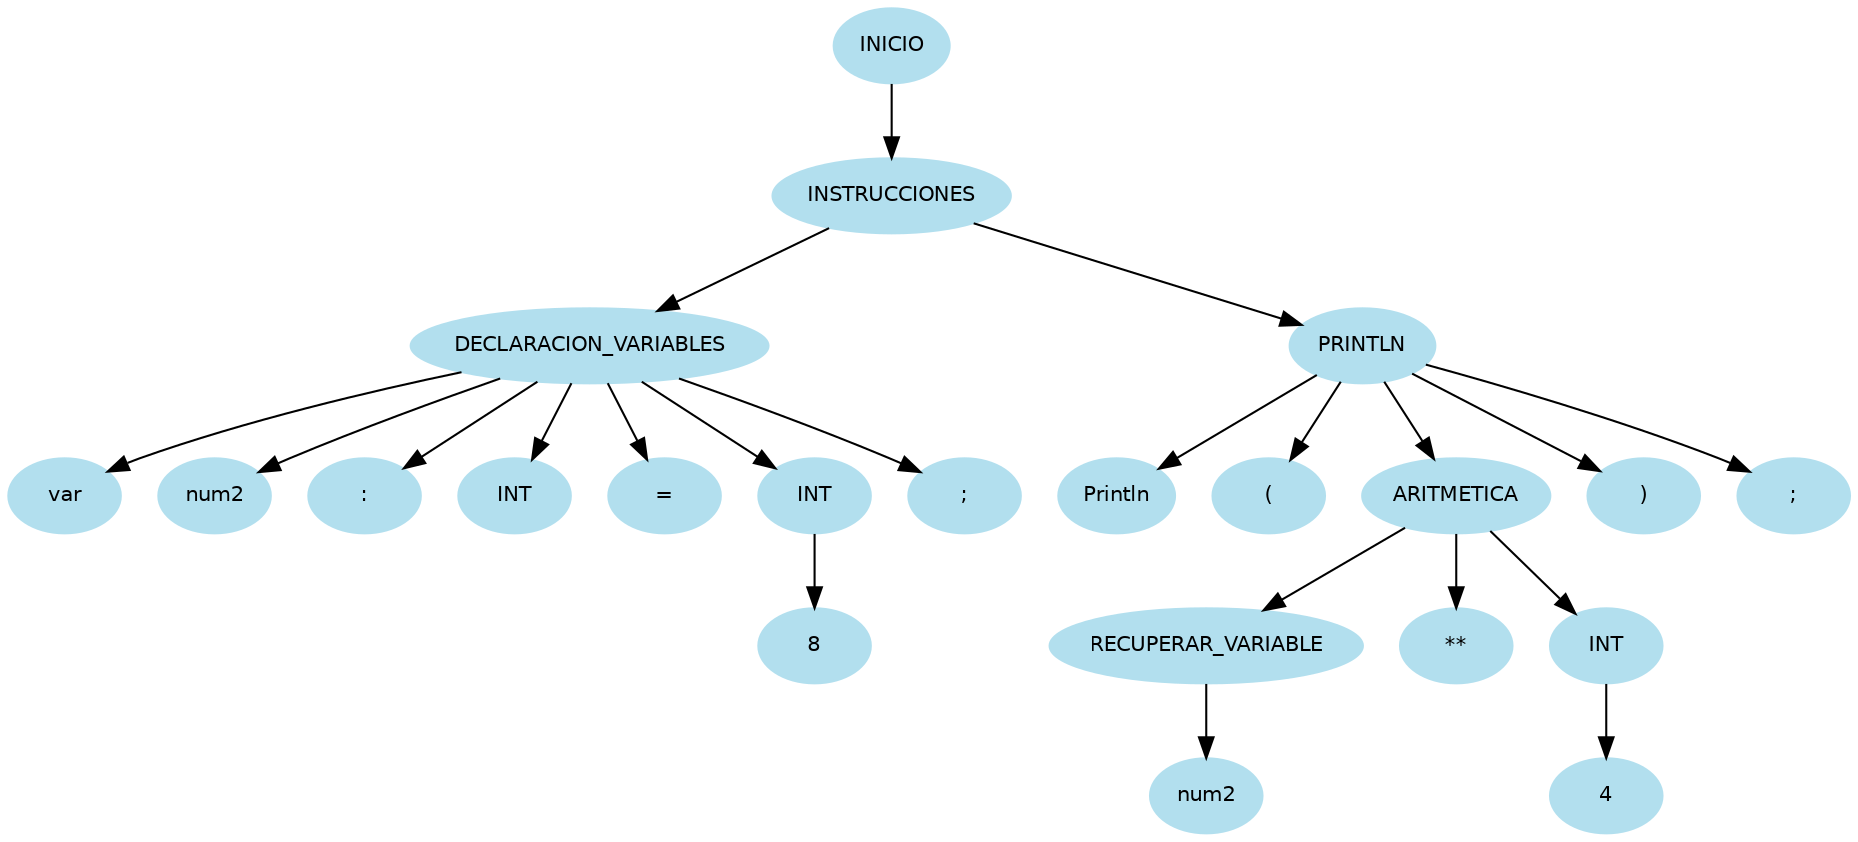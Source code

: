 digraph arbolAST{
node [shape=oval, style=filled, color=lightblue2, fontname=Helvetica, fontsize=10];
edge [fontname=Helvetica, fontsize=10];
n0[label="INICIO"];
n1[label="INSTRUCCIONES"];
n0 -> n1;
n2[label="DECLARACION_VARIABLES"];
n1 -> n2;
n3[label="var"];
n2 -> n3;
n4[label="num2"];
n2 -> n4;
n5[label=":"];
n2 -> n5;
n6[label="INT"];
n2 -> n6;
n7[label="="];
n2 -> n7;
n8[label="INT"];
n2 -> n8;
n9[label="8"];
n8 -> n9;
n10[label=";"];
n2 -> n10;
n11[label="PRINTLN"];
n1 -> n11;
n12[label="Println"];
n11 -> n12;
n13[label="("];
n11 -> n13;
n14[label="ARITMETICA"];
n11 -> n14;
n15[label="RECUPERAR_VARIABLE"];
n14 -> n15;
n16[label="num2"];
n15 -> n16;
n17[label="**"];
n14 -> n17;
n18[label="INT"];
n14 -> n18;
n19[label="4"];
n18 -> n19;
n20[label=")"];
n11 -> n20;
n21[label=";"];
n11 -> n21;
}